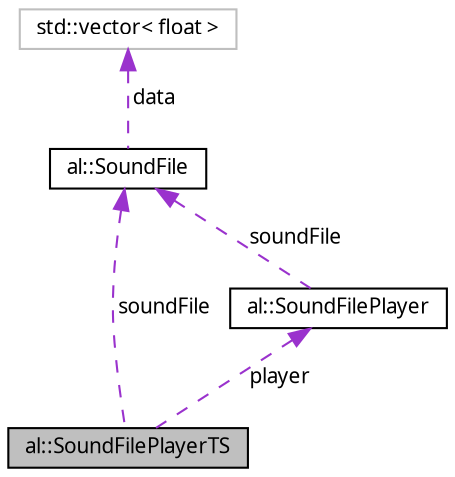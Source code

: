 digraph "al::SoundFilePlayerTS"
{
 // LATEX_PDF_SIZE
  bgcolor="transparent";
  edge [fontname="FreeSans.ttf",fontsize="10",labelfontname="FreeSans.ttf",labelfontsize="10"];
  node [fontname="FreeSans.ttf",fontsize="10",shape=record];
  Node1 [label="al::SoundFilePlayerTS",height=0.2,width=0.4,color="black", fillcolor="grey75", style="filled", fontcolor="black",tooltip=" "];
  Node2 -> Node1 [dir="back",color="darkorchid3",fontsize="10",style="dashed",label=" player" ,fontname="FreeSans.ttf"];
  Node2 [label="al::SoundFilePlayer",height=0.2,width=0.4,color="black",URL="$structal_1_1_sound_file_player.html",tooltip=" "];
  Node3 -> Node2 [dir="back",color="darkorchid3",fontsize="10",style="dashed",label=" soundFile" ,fontname="FreeSans.ttf"];
  Node3 [label="al::SoundFile",height=0.2,width=0.4,color="black",URL="$structal_1_1_sound_file.html",tooltip=" "];
  Node4 -> Node3 [dir="back",color="darkorchid3",fontsize="10",style="dashed",label=" data" ,fontname="FreeSans.ttf"];
  Node4 [label="std::vector\< float \>",height=0.2,width=0.4,color="grey75",tooltip=" "];
  Node3 -> Node1 [dir="back",color="darkorchid3",fontsize="10",style="dashed",label=" soundFile" ,fontname="FreeSans.ttf"];
}
